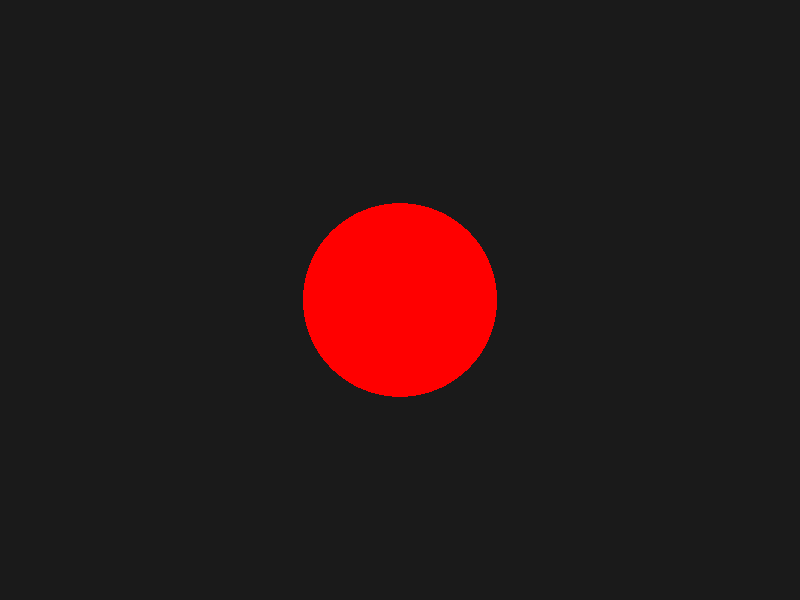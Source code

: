 #version 3.6;

background {color rgb <0.1, 0.1, 0.1>}

camera
{
   location <0.0, 0.0, 5.0>
   look_at <0.0, 0.0, 0.0>
   up y
   angle 45.0
}

light_source
{
   <0.0, 2.0, 0.0>
   color rgb <1.0, 1.0, 1.0>
}

sphere
{
   <0.0, 0.0, 0.0>, 0.5

   texture
   {
      pigment {color rgb <1.0, 0.0, 0.0> transmit 1.0}

      finish
      {
         ambient 0
         diffuse 0
         phong 0 phong_size 0
         reflection 0
      }
   }

   interior
   {
      ior 1.33
   }
}

sphere
{
   <0.0, 0.0, -2.0>, 0.5

   texture
   {
         pigment {color rgb <0.0, 0.0, 1.0>}
         finish
         {
            ambient 0
            diffuse 1.0
            phong 0 phong_size 0
            reflection 0
            refraction 0.0 ior 0.0 
         }
   }
}
